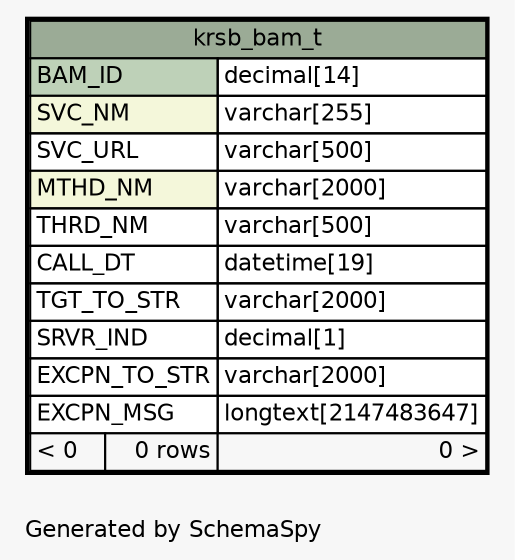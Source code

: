 // dot 2.28.0 on Mac OS X 10.7.2
// SchemaSpy rev 590
digraph "oneDegreeRelationshipsDiagram" {
  graph [
    rankdir="RL"
    bgcolor="#f7f7f7"
    label="\nGenerated by SchemaSpy"
    labeljust="l"
    nodesep="0.18"
    ranksep="0.46"
    fontname="Helvetica"
    fontsize="11"
  ];
  node [
    fontname="Helvetica"
    fontsize="11"
    shape="plaintext"
  ];
  edge [
    arrowsize="0.8"
  ];
  "krsb_bam_t" [
    label=<
    <TABLE BORDER="2" CELLBORDER="1" CELLSPACING="0" BGCOLOR="#ffffff">
      <TR><TD COLSPAN="3" BGCOLOR="#9bab96" ALIGN="CENTER">krsb_bam_t</TD></TR>
      <TR><TD PORT="BAM_ID" COLSPAN="2" BGCOLOR="#bed1b8" ALIGN="LEFT">BAM_ID</TD><TD PORT="BAM_ID.type" ALIGN="LEFT">decimal[14]</TD></TR>
      <TR><TD PORT="SVC_NM" COLSPAN="2" BGCOLOR="#f4f7da" ALIGN="LEFT">SVC_NM</TD><TD PORT="SVC_NM.type" ALIGN="LEFT">varchar[255]</TD></TR>
      <TR><TD PORT="SVC_URL" COLSPAN="2" ALIGN="LEFT">SVC_URL</TD><TD PORT="SVC_URL.type" ALIGN="LEFT">varchar[500]</TD></TR>
      <TR><TD PORT="MTHD_NM" COLSPAN="2" BGCOLOR="#f4f7da" ALIGN="LEFT">MTHD_NM</TD><TD PORT="MTHD_NM.type" ALIGN="LEFT">varchar[2000]</TD></TR>
      <TR><TD PORT="THRD_NM" COLSPAN="2" ALIGN="LEFT">THRD_NM</TD><TD PORT="THRD_NM.type" ALIGN="LEFT">varchar[500]</TD></TR>
      <TR><TD PORT="CALL_DT" COLSPAN="2" ALIGN="LEFT">CALL_DT</TD><TD PORT="CALL_DT.type" ALIGN="LEFT">datetime[19]</TD></TR>
      <TR><TD PORT="TGT_TO_STR" COLSPAN="2" ALIGN="LEFT">TGT_TO_STR</TD><TD PORT="TGT_TO_STR.type" ALIGN="LEFT">varchar[2000]</TD></TR>
      <TR><TD PORT="SRVR_IND" COLSPAN="2" ALIGN="LEFT">SRVR_IND</TD><TD PORT="SRVR_IND.type" ALIGN="LEFT">decimal[1]</TD></TR>
      <TR><TD PORT="EXCPN_TO_STR" COLSPAN="2" ALIGN="LEFT">EXCPN_TO_STR</TD><TD PORT="EXCPN_TO_STR.type" ALIGN="LEFT">varchar[2000]</TD></TR>
      <TR><TD PORT="EXCPN_MSG" COLSPAN="2" ALIGN="LEFT">EXCPN_MSG</TD><TD PORT="EXCPN_MSG.type" ALIGN="LEFT">longtext[2147483647]</TD></TR>
      <TR><TD ALIGN="LEFT" BGCOLOR="#f7f7f7">&lt; 0</TD><TD ALIGN="RIGHT" BGCOLOR="#f7f7f7">0 rows</TD><TD ALIGN="RIGHT" BGCOLOR="#f7f7f7">0 &gt;</TD></TR>
    </TABLE>>
    URL="krsb_bam_t.html"
    tooltip="krsb_bam_t"
  ];
}
